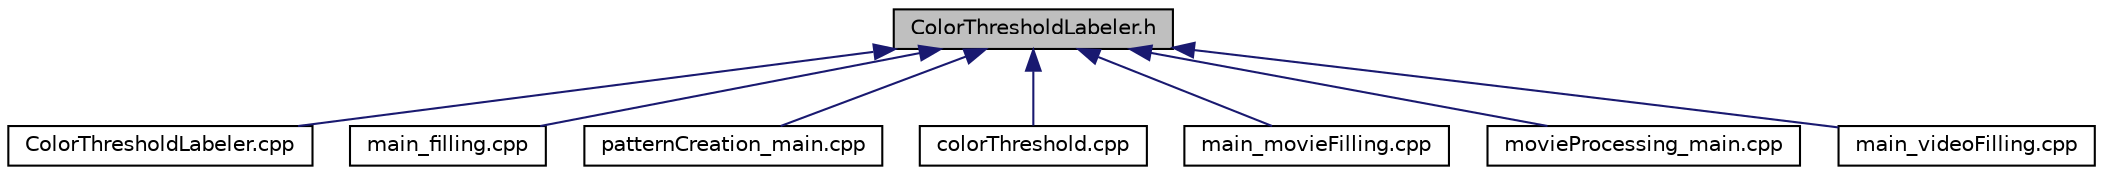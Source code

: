 digraph "ColorThresholdLabeler.h"
{
  edge [fontname="Helvetica",fontsize="10",labelfontname="Helvetica",labelfontsize="10"];
  node [fontname="Helvetica",fontsize="10",shape=record];
  Node1 [label="ColorThresholdLabeler.h",height=0.2,width=0.4,color="black", fillcolor="grey75", style="filled", fontcolor="black"];
  Node1 -> Node2 [dir="back",color="midnightblue",fontsize="10",style="solid",fontname="Helvetica"];
  Node2 [label="ColorThresholdLabeler.cpp",height=0.2,width=0.4,color="black", fillcolor="white", style="filled",URL="$ColorThresholdLabeler_8cpp.html"];
  Node1 -> Node3 [dir="back",color="midnightblue",fontsize="10",style="solid",fontname="Helvetica"];
  Node3 [label="main_filling.cpp",height=0.2,width=0.4,color="black", fillcolor="white", style="filled",URL="$main__filling_8cpp.html"];
  Node1 -> Node4 [dir="back",color="midnightblue",fontsize="10",style="solid",fontname="Helvetica"];
  Node4 [label="patternCreation_main.cpp",height=0.2,width=0.4,color="black", fillcolor="white", style="filled",URL="$patternCreation__main_8cpp.html"];
  Node1 -> Node5 [dir="back",color="midnightblue",fontsize="10",style="solid",fontname="Helvetica"];
  Node5 [label="colorThreshold.cpp",height=0.2,width=0.4,color="black", fillcolor="white", style="filled",URL="$colorThreshold_8cpp.html"];
  Node1 -> Node6 [dir="back",color="midnightblue",fontsize="10",style="solid",fontname="Helvetica"];
  Node6 [label="main_movieFilling.cpp",height=0.2,width=0.4,color="black", fillcolor="white", style="filled",URL="$main__movieFilling_8cpp.html"];
  Node1 -> Node7 [dir="back",color="midnightblue",fontsize="10",style="solid",fontname="Helvetica"];
  Node7 [label="movieProcessing_main.cpp",height=0.2,width=0.4,color="black", fillcolor="white", style="filled",URL="$movieProcessing__main_8cpp.html"];
  Node1 -> Node8 [dir="back",color="midnightblue",fontsize="10",style="solid",fontname="Helvetica"];
  Node8 [label="main_videoFilling.cpp",height=0.2,width=0.4,color="black", fillcolor="white", style="filled",URL="$main__videoFilling_8cpp.html"];
}
